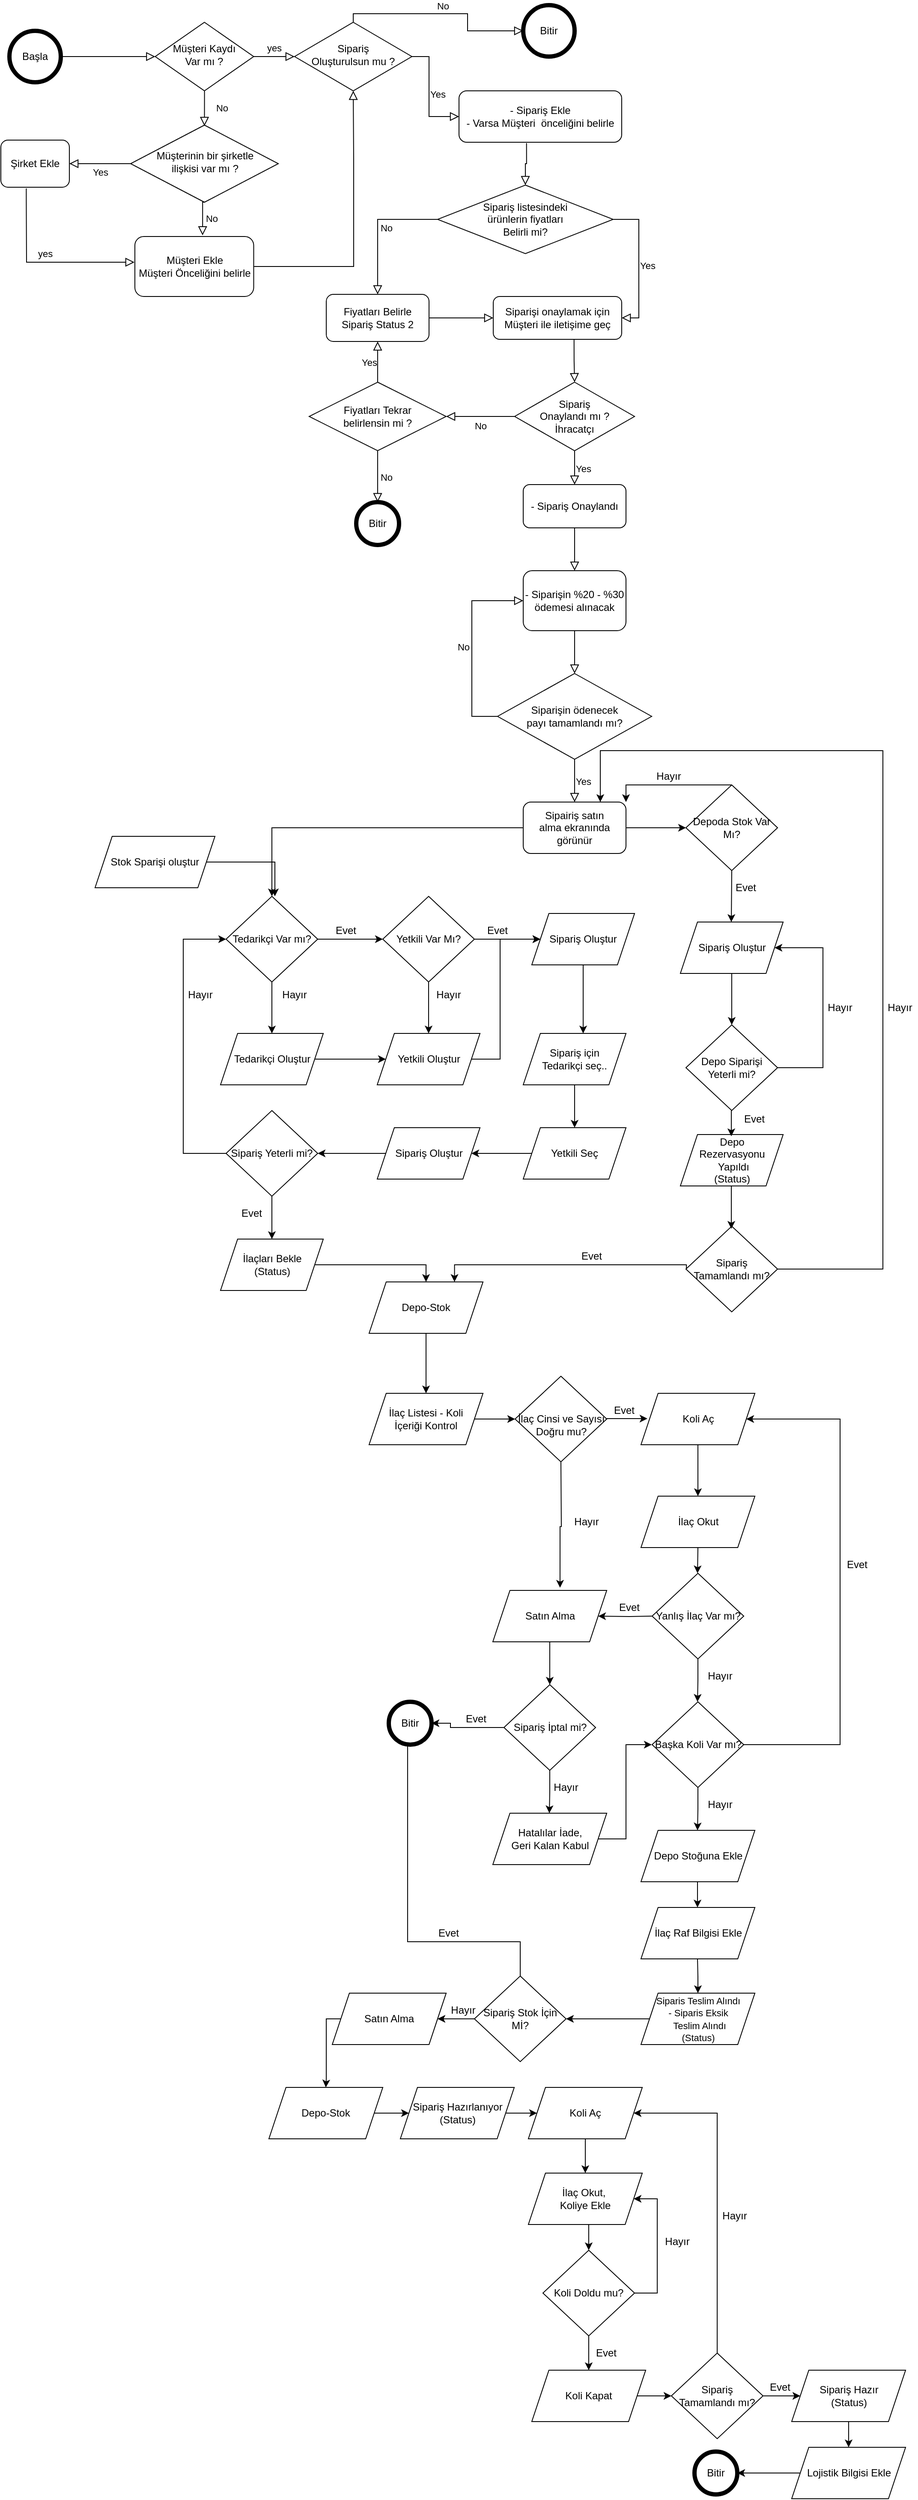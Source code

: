 <mxfile version="13.9.6" type="github">
  <diagram id="9vj1ZgZi7MVBSs4vFIgs" name="Page-1">
    <mxGraphModel dx="1038" dy="580" grid="1" gridSize="10" guides="1" tooltips="1" connect="1" arrows="1" fold="1" page="1" pageScale="1" pageWidth="827" pageHeight="1169" math="0" shadow="0">
      <root>
        <mxCell id="0" />
        <mxCell id="1" parent="0" />
        <mxCell id="fwBL2x70ee9P1iaXBZ7O-1" value="" style="rounded=0;html=1;jettySize=auto;orthogonalLoop=1;fontSize=11;endArrow=block;endFill=0;endSize=8;strokeWidth=1;shadow=0;labelBackgroundColor=none;edgeStyle=orthogonalEdgeStyle;exitX=1;exitY=0.5;exitDx=0;exitDy=0;entryX=0;entryY=0.5;entryDx=0;entryDy=0;" parent="1" source="fwBL2x70ee9P1iaXBZ7O-25" target="fwBL2x70ee9P1iaXBZ7O-6" edge="1">
          <mxGeometry relative="1" as="geometry">
            <mxPoint x="450" y="1220" as="targetPoint" />
            <mxPoint x="450" y="1060" as="sourcePoint" />
          </mxGeometry>
        </mxCell>
        <mxCell id="fwBL2x70ee9P1iaXBZ7O-2" value="yes" style="edgeStyle=orthogonalEdgeStyle;rounded=0;html=1;jettySize=auto;orthogonalLoop=1;fontSize=11;endArrow=block;endFill=0;endSize=8;strokeWidth=1;shadow=0;labelBackgroundColor=none;exitX=1;exitY=0.5;exitDx=0;exitDy=0;entryX=0;entryY=0.5;entryDx=0;entryDy=0;align=center;" parent="1" source="fwBL2x70ee9P1iaXBZ7O-6" target="fwBL2x70ee9P1iaXBZ7O-5" edge="1">
          <mxGeometry y="10" relative="1" as="geometry">
            <mxPoint as="offset" />
            <mxPoint x="710" y="1180" as="sourcePoint" />
            <mxPoint x="760" y="1170" as="targetPoint" />
            <Array as="points">
              <mxPoint x="730" y="1080" />
              <mxPoint x="730" y="1080" />
            </Array>
          </mxGeometry>
        </mxCell>
        <mxCell id="fwBL2x70ee9P1iaXBZ7O-3" value="Müşterinin bir şirketle &lt;br&gt;ilişkisi var mı ?" style="rhombus;whiteSpace=wrap;html=1;shadow=0;fontFamily=Helvetica;fontSize=12;align=center;strokeWidth=1;spacing=6;spacingTop=-4;" parent="1" vertex="1">
          <mxGeometry x="561.5" y="1160" width="172.5" height="90" as="geometry" />
        </mxCell>
        <mxCell id="fwBL2x70ee9P1iaXBZ7O-4" value="Müşteri Ekle&lt;br&gt;Müşteri Önceliğini belirle" style="rounded=1;whiteSpace=wrap;html=1;fontSize=12;glass=0;strokeWidth=1;shadow=0;" parent="1" vertex="1">
          <mxGeometry x="566.5" y="1290" width="138.75" height="70" as="geometry" />
        </mxCell>
        <mxCell id="fwBL2x70ee9P1iaXBZ7O-5" value="Sipariş &lt;br&gt;Oluşturulsun mu ?" style="rhombus;whiteSpace=wrap;html=1;shadow=0;fontFamily=Helvetica;fontSize=12;align=center;strokeWidth=1;spacing=6;spacingTop=-4;" parent="1" vertex="1">
          <mxGeometry x="753" y="1040" width="137" height="80" as="geometry" />
        </mxCell>
        <mxCell id="fwBL2x70ee9P1iaXBZ7O-6" value="Müşteri Kaydı&lt;br&gt; Var mı ?" style="rhombus;whiteSpace=wrap;html=1;shadow=0;fontFamily=Helvetica;fontSize=12;align=center;strokeWidth=1;spacing=6;spacingTop=-4;" parent="1" vertex="1">
          <mxGeometry x="590.25" y="1040" width="115" height="80" as="geometry" />
        </mxCell>
        <mxCell id="fwBL2x70ee9P1iaXBZ7O-7" value="Yes" style="edgeStyle=orthogonalEdgeStyle;rounded=0;html=1;jettySize=auto;orthogonalLoop=1;fontSize=11;endArrow=block;endFill=0;endSize=8;strokeWidth=1;shadow=0;labelBackgroundColor=none;exitX=1;exitY=0.5;exitDx=0;exitDy=0;entryX=0;entryY=0.5;entryDx=0;entryDy=0;" parent="1" source="fwBL2x70ee9P1iaXBZ7O-5" target="fwBL2x70ee9P1iaXBZ7O-8" edge="1">
          <mxGeometry y="10" relative="1" as="geometry">
            <mxPoint y="1" as="offset" />
            <mxPoint x="870" y="1190.5" as="sourcePoint" />
            <mxPoint x="930" y="1090" as="targetPoint" />
            <Array as="points">
              <mxPoint x="910" y="1080" />
              <mxPoint x="910" y="1150" />
            </Array>
          </mxGeometry>
        </mxCell>
        <mxCell id="fwBL2x70ee9P1iaXBZ7O-8" value="- Sipariş Ekle&lt;br&gt;- Varsa Müşteri&amp;nbsp; önceliğini belirle" style="rounded=1;whiteSpace=wrap;html=1;fontSize=12;glass=0;strokeWidth=1;shadow=0;" parent="1" vertex="1">
          <mxGeometry x="945" y="1120" width="190" height="60" as="geometry" />
        </mxCell>
        <mxCell id="fwBL2x70ee9P1iaXBZ7O-9" value="No" style="rounded=0;html=1;jettySize=auto;orthogonalLoop=1;fontSize=11;endArrow=block;endFill=0;endSize=8;strokeWidth=1;shadow=0;labelBackgroundColor=none;edgeStyle=orthogonalEdgeStyle;entryX=0.5;entryY=0;entryDx=0;entryDy=0;" parent="1" source="fwBL2x70ee9P1iaXBZ7O-6" edge="1">
          <mxGeometry y="20" relative="1" as="geometry">
            <mxPoint as="offset" />
            <mxPoint x="648" y="1111" as="sourcePoint" />
            <mxPoint x="647.75" y="1161" as="targetPoint" />
            <Array as="points">
              <mxPoint x="648" y="1130" />
              <mxPoint x="648" y="1130" />
            </Array>
          </mxGeometry>
        </mxCell>
        <mxCell id="fwBL2x70ee9P1iaXBZ7O-10" value="" style="edgeStyle=orthogonalEdgeStyle;rounded=0;html=1;jettySize=auto;orthogonalLoop=1;fontSize=11;endArrow=block;endFill=0;endSize=8;strokeWidth=1;shadow=0;labelBackgroundColor=none;exitX=1;exitY=0.5;exitDx=0;exitDy=0;entryX=0.5;entryY=1;entryDx=0;entryDy=0;" parent="1" source="fwBL2x70ee9P1iaXBZ7O-4" target="fwBL2x70ee9P1iaXBZ7O-5" edge="1">
          <mxGeometry y="10" relative="1" as="geometry">
            <mxPoint as="offset" />
            <mxPoint x="550" y="1420" as="sourcePoint" />
            <mxPoint x="820" y="1190" as="targetPoint" />
            <Array as="points">
              <mxPoint x="822" y="1325" />
              <mxPoint x="822" y="1200" />
            </Array>
          </mxGeometry>
        </mxCell>
        <mxCell id="fwBL2x70ee9P1iaXBZ7O-11" value="Yes" style="edgeStyle=orthogonalEdgeStyle;rounded=0;html=1;jettySize=auto;orthogonalLoop=1;fontSize=11;endArrow=block;endFill=0;endSize=8;strokeWidth=1;shadow=0;labelBackgroundColor=none;exitX=0;exitY=0.5;exitDx=0;exitDy=0;entryX=1;entryY=0.5;entryDx=0;entryDy=0;" parent="1" source="fwBL2x70ee9P1iaXBZ7O-3" target="fwBL2x70ee9P1iaXBZ7O-12" edge="1">
          <mxGeometry y="10" relative="1" as="geometry">
            <mxPoint as="offset" />
            <mxPoint x="710" y="1330" as="sourcePoint" />
            <mxPoint x="490" y="1210" as="targetPoint" />
          </mxGeometry>
        </mxCell>
        <mxCell id="fwBL2x70ee9P1iaXBZ7O-12" value="Şirket Ekle" style="rounded=1;whiteSpace=wrap;html=1;fontSize=12;glass=0;strokeWidth=1;shadow=0;" parent="1" vertex="1">
          <mxGeometry x="410" y="1177.5" width="80" height="55" as="geometry" />
        </mxCell>
        <mxCell id="fwBL2x70ee9P1iaXBZ7O-13" value="No" style="edgeStyle=orthogonalEdgeStyle;rounded=0;html=1;jettySize=auto;orthogonalLoop=1;fontSize=11;endArrow=block;endFill=0;endSize=8;strokeWidth=1;shadow=0;labelBackgroundColor=none;entryX=0.57;entryY=-0.02;entryDx=0;entryDy=0;entryPerimeter=0;" parent="1" target="fwBL2x70ee9P1iaXBZ7O-4" edge="1">
          <mxGeometry y="10" relative="1" as="geometry">
            <mxPoint as="offset" />
            <mxPoint x="647" y="1250" as="sourcePoint" />
            <mxPoint x="647" y="1280" as="targetPoint" />
            <Array as="points" />
          </mxGeometry>
        </mxCell>
        <mxCell id="fwBL2x70ee9P1iaXBZ7O-14" value="&amp;nbsp;yes" style="edgeStyle=orthogonalEdgeStyle;rounded=0;html=1;jettySize=auto;orthogonalLoop=1;fontSize=11;endArrow=block;endFill=0;endSize=8;strokeWidth=1;shadow=0;labelBackgroundColor=none;exitX=0.371;exitY=1.025;exitDx=0;exitDy=0;exitPerimeter=0;" parent="1" source="fwBL2x70ee9P1iaXBZ7O-12" edge="1">
          <mxGeometry y="10" relative="1" as="geometry">
            <mxPoint as="offset" />
            <mxPoint x="440" y="1250" as="sourcePoint" />
            <mxPoint x="566" y="1320" as="targetPoint" />
            <Array as="points">
              <mxPoint x="440" y="1250" />
              <mxPoint x="440" y="1250" />
              <mxPoint x="440" y="1320" />
            </Array>
          </mxGeometry>
        </mxCell>
        <mxCell id="fwBL2x70ee9P1iaXBZ7O-15" value="" style="edgeStyle=orthogonalEdgeStyle;rounded=0;html=1;jettySize=auto;orthogonalLoop=1;fontSize=11;endArrow=block;endFill=0;endSize=8;strokeWidth=1;shadow=0;labelBackgroundColor=none;entryX=0.5;entryY=0;entryDx=0;entryDy=0;exitX=0.415;exitY=1.016;exitDx=0;exitDy=0;exitPerimeter=0;" parent="1" source="fwBL2x70ee9P1iaXBZ7O-8" target="fwBL2x70ee9P1iaXBZ7O-16" edge="1">
          <mxGeometry y="10" relative="1" as="geometry">
            <mxPoint as="offset" />
            <mxPoint x="1140" y="1270" as="sourcePoint" />
            <mxPoint x="830" y="1240" as="targetPoint" />
          </mxGeometry>
        </mxCell>
        <mxCell id="fwBL2x70ee9P1iaXBZ7O-16" value="Sipariş listesindeki &lt;br&gt;ürünlerin fiyatları &lt;br&gt;Belirli mi?" style="rhombus;whiteSpace=wrap;html=1;" parent="1" vertex="1">
          <mxGeometry x="920" y="1230" width="205" height="80" as="geometry" />
        </mxCell>
        <mxCell id="fwBL2x70ee9P1iaXBZ7O-17" value="No" style="edgeStyle=orthogonalEdgeStyle;rounded=0;html=1;jettySize=auto;orthogonalLoop=1;fontSize=11;endArrow=block;endFill=0;endSize=8;strokeWidth=1;shadow=0;labelBackgroundColor=none;exitX=0;exitY=0.5;exitDx=0;exitDy=0;entryX=0.5;entryY=0;entryDx=0;entryDy=0;" parent="1" source="fwBL2x70ee9P1iaXBZ7O-16" target="fwBL2x70ee9P1iaXBZ7O-18" edge="1">
          <mxGeometry y="10" relative="1" as="geometry">
            <mxPoint y="1" as="offset" />
            <mxPoint x="1060" y="1280" as="sourcePoint" />
            <mxPoint x="1315" y="1390" as="targetPoint" />
          </mxGeometry>
        </mxCell>
        <mxCell id="fwBL2x70ee9P1iaXBZ7O-18" value="Fiyatları Belirle&lt;br&gt;Sipariş Status 2" style="rounded=1;whiteSpace=wrap;html=1;fontSize=12;glass=0;strokeWidth=1;shadow=0;" parent="1" vertex="1">
          <mxGeometry x="790" y="1357.5" width="120" height="55" as="geometry" />
        </mxCell>
        <mxCell id="fwBL2x70ee9P1iaXBZ7O-19" value="" style="edgeStyle=orthogonalEdgeStyle;rounded=0;html=1;jettySize=auto;orthogonalLoop=1;fontSize=11;endArrow=block;endFill=0;endSize=8;strokeWidth=1;shadow=0;labelBackgroundColor=none;exitX=1;exitY=0.5;exitDx=0;exitDy=0;entryX=0;entryY=0.5;entryDx=0;entryDy=0;" parent="1" source="fwBL2x70ee9P1iaXBZ7O-18" target="fwBL2x70ee9P1iaXBZ7O-31" edge="1">
          <mxGeometry y="10" relative="1" as="geometry">
            <mxPoint y="1" as="offset" />
            <mxPoint x="1400" y="1390" as="sourcePoint" />
            <mxPoint x="1400" y="1510" as="targetPoint" />
          </mxGeometry>
        </mxCell>
        <mxCell id="fwBL2x70ee9P1iaXBZ7O-20" value="Sipariş &lt;br&gt;Onaylandı mı ?&lt;br&gt;İhracatçı" style="rhombus;whiteSpace=wrap;html=1;" parent="1" vertex="1">
          <mxGeometry x="1010" y="1460" width="140" height="80" as="geometry" />
        </mxCell>
        <mxCell id="fwBL2x70ee9P1iaXBZ7O-21" value="Yes" style="edgeStyle=orthogonalEdgeStyle;rounded=0;html=1;jettySize=auto;orthogonalLoop=1;fontSize=11;endArrow=block;endFill=0;endSize=8;strokeWidth=1;shadow=0;labelBackgroundColor=none;exitX=1;exitY=0.5;exitDx=0;exitDy=0;entryX=1;entryY=0.5;entryDx=0;entryDy=0;align=center;" parent="1" source="fwBL2x70ee9P1iaXBZ7O-16" target="fwBL2x70ee9P1iaXBZ7O-31" edge="1">
          <mxGeometry y="10" relative="1" as="geometry">
            <mxPoint y="1" as="offset" />
            <mxPoint x="1300" y="1410" as="sourcePoint" />
            <mxPoint x="1240" y="1270" as="targetPoint" />
          </mxGeometry>
        </mxCell>
        <mxCell id="fwBL2x70ee9P1iaXBZ7O-22" value="Yes" style="edgeStyle=orthogonalEdgeStyle;rounded=0;html=1;jettySize=auto;orthogonalLoop=1;fontSize=11;endArrow=block;endFill=0;endSize=8;strokeWidth=1;shadow=0;labelBackgroundColor=none;exitX=0.5;exitY=1;exitDx=0;exitDy=0;" parent="1" source="fwBL2x70ee9P1iaXBZ7O-20" target="fwBL2x70ee9P1iaXBZ7O-40" edge="1">
          <mxGeometry y="10" relative="1" as="geometry">
            <mxPoint y="1" as="offset" />
            <mxPoint x="1490" y="1690" as="sourcePoint" />
            <mxPoint x="1090" y="1550" as="targetPoint" />
          </mxGeometry>
        </mxCell>
        <mxCell id="fwBL2x70ee9P1iaXBZ7O-23" value="No" style="edgeStyle=orthogonalEdgeStyle;rounded=0;html=1;jettySize=auto;orthogonalLoop=1;fontSize=11;endArrow=block;endFill=0;endSize=8;strokeWidth=1;shadow=0;labelBackgroundColor=none;exitX=0;exitY=0.5;exitDx=0;exitDy=0;entryX=1;entryY=0.5;entryDx=0;entryDy=0;" parent="1" source="fwBL2x70ee9P1iaXBZ7O-20" target="fwBL2x70ee9P1iaXBZ7O-28" edge="1">
          <mxGeometry y="10" relative="1" as="geometry">
            <mxPoint y="1" as="offset" />
            <mxPoint x="1280" y="1560" as="sourcePoint" />
            <mxPoint x="1210" y="1660" as="targetPoint" />
          </mxGeometry>
        </mxCell>
        <mxCell id="fwBL2x70ee9P1iaXBZ7O-24" value="Yes" style="edgeStyle=orthogonalEdgeStyle;rounded=0;html=1;jettySize=auto;orthogonalLoop=1;fontSize=11;endArrow=block;endFill=0;endSize=8;strokeWidth=1;shadow=0;labelBackgroundColor=none;entryX=0.5;entryY=1;entryDx=0;entryDy=0;exitX=0.5;exitY=0;exitDx=0;exitDy=0;" parent="1" source="fwBL2x70ee9P1iaXBZ7O-28" target="fwBL2x70ee9P1iaXBZ7O-18" edge="1">
          <mxGeometry y="10" relative="1" as="geometry">
            <mxPoint y="1" as="offset" />
            <mxPoint x="1330" y="1460" as="sourcePoint" />
            <mxPoint x="1479.96" y="1418.68" as="targetPoint" />
          </mxGeometry>
        </mxCell>
        <mxCell id="fwBL2x70ee9P1iaXBZ7O-25" value="Başla" style="ellipse;whiteSpace=wrap;html=1;aspect=fixed;strokeWidth=5;" parent="1" vertex="1">
          <mxGeometry x="420" y="1050" width="60" height="60" as="geometry" />
        </mxCell>
        <mxCell id="fwBL2x70ee9P1iaXBZ7O-26" value="Bitir" style="ellipse;whiteSpace=wrap;html=1;aspect=fixed;strokeWidth=5;" parent="1" vertex="1">
          <mxGeometry x="1020" y="1020" width="60" height="60" as="geometry" />
        </mxCell>
        <mxCell id="fwBL2x70ee9P1iaXBZ7O-27" value="No" style="edgeStyle=orthogonalEdgeStyle;rounded=0;html=1;jettySize=auto;orthogonalLoop=1;fontSize=11;endArrow=block;endFill=0;endSize=8;strokeWidth=1;shadow=0;labelBackgroundColor=none;entryX=0;entryY=0.5;entryDx=0;entryDy=0;exitX=0.5;exitY=0;exitDx=0;exitDy=0;" parent="1" source="fwBL2x70ee9P1iaXBZ7O-5" target="fwBL2x70ee9P1iaXBZ7O-26" edge="1">
          <mxGeometry y="10" relative="1" as="geometry">
            <mxPoint y="1" as="offset" />
            <mxPoint x="803" y="1030" as="sourcePoint" />
            <mxPoint x="790" y="1340" as="targetPoint" />
            <Array as="points">
              <mxPoint x="822" y="1030" />
              <mxPoint x="955" y="1030" />
              <mxPoint x="955" y="1050" />
            </Array>
          </mxGeometry>
        </mxCell>
        <mxCell id="fwBL2x70ee9P1iaXBZ7O-28" value="Fiyatları Tekrar &lt;br&gt;belirlensin mi ?" style="rhombus;whiteSpace=wrap;html=1;" parent="1" vertex="1">
          <mxGeometry x="770" y="1460" width="160" height="80" as="geometry" />
        </mxCell>
        <mxCell id="fwBL2x70ee9P1iaXBZ7O-29" value="Bitir" style="ellipse;whiteSpace=wrap;html=1;aspect=fixed;strokeWidth=5;" parent="1" vertex="1">
          <mxGeometry x="825" y="1600" width="50" height="50" as="geometry" />
        </mxCell>
        <mxCell id="fwBL2x70ee9P1iaXBZ7O-30" value="No" style="edgeStyle=orthogonalEdgeStyle;rounded=0;html=1;jettySize=auto;orthogonalLoop=1;fontSize=11;endArrow=block;endFill=0;endSize=8;strokeWidth=1;shadow=0;labelBackgroundColor=none;exitX=0.5;exitY=1;exitDx=0;exitDy=0;" parent="1" source="fwBL2x70ee9P1iaXBZ7O-28" target="fwBL2x70ee9P1iaXBZ7O-29" edge="1">
          <mxGeometry y="10" relative="1" as="geometry">
            <mxPoint y="1" as="offset" />
            <mxPoint x="1210" y="1740" as="sourcePoint" />
            <mxPoint x="1410" y="1870" as="targetPoint" />
            <Array as="points" />
          </mxGeometry>
        </mxCell>
        <mxCell id="fwBL2x70ee9P1iaXBZ7O-31" value="Siparişi onaylamak için Müşteri ile iletişime geç" style="rounded=1;whiteSpace=wrap;html=1;fontSize=12;glass=0;strokeWidth=1;shadow=0;" parent="1" vertex="1">
          <mxGeometry x="985" y="1360" width="150" height="50" as="geometry" />
        </mxCell>
        <mxCell id="fwBL2x70ee9P1iaXBZ7O-32" value="" style="edgeStyle=orthogonalEdgeStyle;rounded=0;html=1;jettySize=auto;orthogonalLoop=1;fontSize=11;endArrow=block;endFill=0;endSize=8;strokeWidth=1;shadow=0;labelBackgroundColor=none;entryX=0.5;entryY=0;entryDx=0;entryDy=0;exitX=0.629;exitY=1.009;exitDx=0;exitDy=0;exitPerimeter=0;" parent="1" source="fwBL2x70ee9P1iaXBZ7O-31" target="fwBL2x70ee9P1iaXBZ7O-20" edge="1">
          <mxGeometry y="10" relative="1" as="geometry">
            <mxPoint y="1" as="offset" />
            <mxPoint x="1280" y="1560" as="sourcePoint" />
            <mxPoint x="1140" y="1560" as="targetPoint" />
          </mxGeometry>
        </mxCell>
        <mxCell id="fwBL2x70ee9P1iaXBZ7O-33" value="- Siparişin %20 - %30 ödemesi alınacak" style="rounded=1;whiteSpace=wrap;html=1;fontSize=12;glass=0;strokeWidth=1;shadow=0;" parent="1" vertex="1">
          <mxGeometry x="1020" y="1680" width="120" height="70" as="geometry" />
        </mxCell>
        <mxCell id="fwBL2x70ee9P1iaXBZ7O-34" value="Siparişin ödenecek &lt;br&gt;payı tamamlandı mı?" style="rhombus;whiteSpace=wrap;html=1;" parent="1" vertex="1">
          <mxGeometry x="990" y="1800" width="180" height="100" as="geometry" />
        </mxCell>
        <mxCell id="fwBL2x70ee9P1iaXBZ7O-35" value="" style="edgeStyle=orthogonalEdgeStyle;rounded=0;html=1;jettySize=auto;orthogonalLoop=1;fontSize=11;endArrow=block;endFill=0;endSize=8;strokeWidth=1;shadow=0;labelBackgroundColor=none;exitX=0.5;exitY=1;exitDx=0;exitDy=0;" parent="1" source="fwBL2x70ee9P1iaXBZ7O-33" target="fwBL2x70ee9P1iaXBZ7O-34" edge="1">
          <mxGeometry y="10" relative="1" as="geometry">
            <mxPoint y="1" as="offset" />
            <mxPoint x="1090" y="1590" as="sourcePoint" />
            <mxPoint x="1090" y="1650" as="targetPoint" />
          </mxGeometry>
        </mxCell>
        <mxCell id="fwBL2x70ee9P1iaXBZ7O-36" value="No" style="edgeStyle=orthogonalEdgeStyle;rounded=0;html=1;jettySize=auto;orthogonalLoop=1;fontSize=11;endArrow=block;endFill=0;endSize=8;strokeWidth=1;shadow=0;labelBackgroundColor=none;exitX=0;exitY=0.5;exitDx=0;exitDy=0;entryX=0;entryY=0.5;entryDx=0;entryDy=0;" parent="1" source="fwBL2x70ee9P1iaXBZ7O-34" target="fwBL2x70ee9P1iaXBZ7O-33" edge="1">
          <mxGeometry y="10" relative="1" as="geometry">
            <mxPoint y="1" as="offset" />
            <mxPoint x="1090" y="1690" as="sourcePoint" />
            <mxPoint x="950" y="1660" as="targetPoint" />
            <Array as="points">
              <mxPoint x="960" y="1850" />
              <mxPoint x="960" y="1715" />
            </Array>
          </mxGeometry>
        </mxCell>
        <mxCell id="fwBL2x70ee9P1iaXBZ7O-37" value="Yes" style="edgeStyle=orthogonalEdgeStyle;rounded=0;html=1;jettySize=auto;orthogonalLoop=1;fontSize=11;endArrow=block;endFill=0;endSize=8;strokeWidth=1;shadow=0;labelBackgroundColor=none;exitX=0.5;exitY=1;exitDx=0;exitDy=0;entryX=0.5;entryY=0;entryDx=0;entryDy=0;" parent="1" source="fwBL2x70ee9P1iaXBZ7O-34" target="fwBL2x70ee9P1iaXBZ7O-39" edge="1">
          <mxGeometry y="10" relative="1" as="geometry">
            <mxPoint y="1" as="offset" />
            <mxPoint x="1020" y="1790" as="sourcePoint" />
            <mxPoint x="1090" y="1890" as="targetPoint" />
          </mxGeometry>
        </mxCell>
        <mxCell id="fwBL2x70ee9P1iaXBZ7O-38" style="edgeStyle=orthogonalEdgeStyle;rounded=0;orthogonalLoop=1;jettySize=auto;html=1;entryX=0.5;entryY=0;entryDx=0;entryDy=0;" parent="1" source="fwBL2x70ee9P1iaXBZ7O-39" target="fwBL2x70ee9P1iaXBZ7O-44" edge="1">
          <mxGeometry relative="1" as="geometry" />
        </mxCell>
        <mxCell id="fwBL2x70ee9P1iaXBZ7O-39" value="Sipairiş satın &lt;br&gt;alma ekranında görünür" style="rounded=1;whiteSpace=wrap;html=1;fontSize=12;glass=0;strokeWidth=1;shadow=0;" parent="1" vertex="1">
          <mxGeometry x="1020" y="1950" width="120" height="60" as="geometry" />
        </mxCell>
        <mxCell id="fwBL2x70ee9P1iaXBZ7O-40" value="- Sipariş Onaylandı" style="rounded=1;whiteSpace=wrap;html=1;fontSize=12;glass=0;strokeWidth=1;shadow=0;" parent="1" vertex="1">
          <mxGeometry x="1020" y="1579.5" width="120" height="50.5" as="geometry" />
        </mxCell>
        <mxCell id="fwBL2x70ee9P1iaXBZ7O-41" value="" style="edgeStyle=orthogonalEdgeStyle;rounded=0;html=1;jettySize=auto;orthogonalLoop=1;fontSize=11;endArrow=block;endFill=0;endSize=8;strokeWidth=1;shadow=0;labelBackgroundColor=none;exitX=0.5;exitY=1;exitDx=0;exitDy=0;entryX=0.5;entryY=0;entryDx=0;entryDy=0;" parent="1" source="fwBL2x70ee9P1iaXBZ7O-40" target="fwBL2x70ee9P1iaXBZ7O-33" edge="1">
          <mxGeometry y="10" relative="1" as="geometry">
            <mxPoint y="1" as="offset" />
            <mxPoint x="1090" y="1480" as="sourcePoint" />
            <mxPoint x="1090" y="1539.5" as="targetPoint" />
          </mxGeometry>
        </mxCell>
        <mxCell id="fwBL2x70ee9P1iaXBZ7O-42" style="edgeStyle=orthogonalEdgeStyle;rounded=0;orthogonalLoop=1;jettySize=auto;html=1;" parent="1" source="fwBL2x70ee9P1iaXBZ7O-44" target="fwBL2x70ee9P1iaXBZ7O-49" edge="1">
          <mxGeometry relative="1" as="geometry" />
        </mxCell>
        <mxCell id="fwBL2x70ee9P1iaXBZ7O-43" style="edgeStyle=orthogonalEdgeStyle;rounded=0;orthogonalLoop=1;jettySize=auto;html=1;entryX=0.5;entryY=0;entryDx=0;entryDy=0;" parent="1" source="fwBL2x70ee9P1iaXBZ7O-44" target="fwBL2x70ee9P1iaXBZ7O-46" edge="1">
          <mxGeometry relative="1" as="geometry" />
        </mxCell>
        <mxCell id="fwBL2x70ee9P1iaXBZ7O-44" value="Tedarikçi Var mı?" style="rhombus;whiteSpace=wrap;html=1;" parent="1" vertex="1">
          <mxGeometry x="673" y="2060" width="107" height="100" as="geometry" />
        </mxCell>
        <mxCell id="fwBL2x70ee9P1iaXBZ7O-45" style="edgeStyle=orthogonalEdgeStyle;rounded=0;orthogonalLoop=1;jettySize=auto;html=1;entryX=0;entryY=0.5;entryDx=0;entryDy=0;" parent="1" source="fwBL2x70ee9P1iaXBZ7O-46" target="fwBL2x70ee9P1iaXBZ7O-51" edge="1">
          <mxGeometry relative="1" as="geometry">
            <mxPoint x="823" y="2250" as="targetPoint" />
          </mxGeometry>
        </mxCell>
        <mxCell id="fwBL2x70ee9P1iaXBZ7O-46" value="Tedarikçi Oluştur" style="shape=parallelogram;perimeter=parallelogramPerimeter;whiteSpace=wrap;html=1;fixedSize=1;" parent="1" vertex="1">
          <mxGeometry x="666.5" y="2220" width="120" height="60" as="geometry" />
        </mxCell>
        <mxCell id="fwBL2x70ee9P1iaXBZ7O-47" style="edgeStyle=orthogonalEdgeStyle;rounded=0;orthogonalLoop=1;jettySize=auto;html=1;entryX=0.5;entryY=0;entryDx=0;entryDy=0;" parent="1" source="fwBL2x70ee9P1iaXBZ7O-49" target="fwBL2x70ee9P1iaXBZ7O-51" edge="1">
          <mxGeometry relative="1" as="geometry" />
        </mxCell>
        <mxCell id="fwBL2x70ee9P1iaXBZ7O-48" style="edgeStyle=orthogonalEdgeStyle;rounded=0;orthogonalLoop=1;jettySize=auto;html=1;entryX=0;entryY=0.5;entryDx=0;entryDy=0;" parent="1" source="fwBL2x70ee9P1iaXBZ7O-49" target="fwBL2x70ee9P1iaXBZ7O-74" edge="1">
          <mxGeometry relative="1" as="geometry" />
        </mxCell>
        <mxCell id="fwBL2x70ee9P1iaXBZ7O-49" value="Yetkili Var Mı?" style="rhombus;whiteSpace=wrap;html=1;" parent="1" vertex="1">
          <mxGeometry x="856" y="2060" width="107" height="100" as="geometry" />
        </mxCell>
        <mxCell id="fwBL2x70ee9P1iaXBZ7O-50" style="edgeStyle=orthogonalEdgeStyle;rounded=0;orthogonalLoop=1;jettySize=auto;html=1;entryX=0;entryY=0.5;entryDx=0;entryDy=0;" parent="1" source="fwBL2x70ee9P1iaXBZ7O-51" target="fwBL2x70ee9P1iaXBZ7O-74" edge="1">
          <mxGeometry relative="1" as="geometry">
            <Array as="points">
              <mxPoint x="993" y="2250" />
              <mxPoint x="993" y="2110" />
            </Array>
            <mxPoint x="1026.5" y="2110" as="targetPoint" />
          </mxGeometry>
        </mxCell>
        <mxCell id="fwBL2x70ee9P1iaXBZ7O-51" value="Yetkili Oluştur" style="shape=parallelogram;perimeter=parallelogramPerimeter;whiteSpace=wrap;html=1;fixedSize=1;" parent="1" vertex="1">
          <mxGeometry x="849.5" y="2220" width="120" height="60" as="geometry" />
        </mxCell>
        <mxCell id="fwBL2x70ee9P1iaXBZ7O-52" style="edgeStyle=orthogonalEdgeStyle;rounded=0;orthogonalLoop=1;jettySize=auto;html=1;" parent="1" source="fwBL2x70ee9P1iaXBZ7O-53" target="fwBL2x70ee9P1iaXBZ7O-60" edge="1">
          <mxGeometry relative="1" as="geometry" />
        </mxCell>
        <mxCell id="fwBL2x70ee9P1iaXBZ7O-53" value="Sipariş için&lt;br&gt;Tedarikçi seç.." style="shape=parallelogram;perimeter=parallelogramPerimeter;whiteSpace=wrap;html=1;fixedSize=1;" parent="1" vertex="1">
          <mxGeometry x="1020" y="2220" width="120" height="60" as="geometry" />
        </mxCell>
        <mxCell id="fwBL2x70ee9P1iaXBZ7O-54" style="edgeStyle=orthogonalEdgeStyle;rounded=0;orthogonalLoop=1;jettySize=auto;html=1;" parent="1" source="fwBL2x70ee9P1iaXBZ7O-55" target="fwBL2x70ee9P1iaXBZ7O-58" edge="1">
          <mxGeometry relative="1" as="geometry" />
        </mxCell>
        <mxCell id="fwBL2x70ee9P1iaXBZ7O-55" value="Sipariş Oluştur" style="shape=parallelogram;perimeter=parallelogramPerimeter;whiteSpace=wrap;html=1;fixedSize=1;" parent="1" vertex="1">
          <mxGeometry x="849.5" y="2330" width="120" height="60" as="geometry" />
        </mxCell>
        <mxCell id="fwBL2x70ee9P1iaXBZ7O-56" style="edgeStyle=orthogonalEdgeStyle;rounded=0;orthogonalLoop=1;jettySize=auto;html=1;entryX=0;entryY=0.5;entryDx=0;entryDy=0;" parent="1" source="fwBL2x70ee9P1iaXBZ7O-58" target="fwBL2x70ee9P1iaXBZ7O-44" edge="1">
          <mxGeometry relative="1" as="geometry">
            <Array as="points">
              <mxPoint x="623" y="2360" />
              <mxPoint x="623" y="2110" />
            </Array>
          </mxGeometry>
        </mxCell>
        <mxCell id="fwBL2x70ee9P1iaXBZ7O-57" style="edgeStyle=orthogonalEdgeStyle;rounded=0;orthogonalLoop=1;jettySize=auto;html=1;entryX=0.5;entryY=0;entryDx=0;entryDy=0;" parent="1" source="fwBL2x70ee9P1iaXBZ7O-58" target="fwBL2x70ee9P1iaXBZ7O-69" edge="1">
          <mxGeometry relative="1" as="geometry" />
        </mxCell>
        <mxCell id="fwBL2x70ee9P1iaXBZ7O-58" value="Sipariş Yeterli mi?" style="rhombus;whiteSpace=wrap;html=1;" parent="1" vertex="1">
          <mxGeometry x="673" y="2310" width="107" height="100" as="geometry" />
        </mxCell>
        <mxCell id="fwBL2x70ee9P1iaXBZ7O-59" style="edgeStyle=orthogonalEdgeStyle;rounded=0;orthogonalLoop=1;jettySize=auto;html=1;entryX=1;entryY=0.5;entryDx=0;entryDy=0;" parent="1" source="fwBL2x70ee9P1iaXBZ7O-60" target="fwBL2x70ee9P1iaXBZ7O-55" edge="1">
          <mxGeometry relative="1" as="geometry" />
        </mxCell>
        <mxCell id="fwBL2x70ee9P1iaXBZ7O-60" value="Yetkili Seç" style="shape=parallelogram;perimeter=parallelogramPerimeter;whiteSpace=wrap;html=1;fixedSize=1;" parent="1" vertex="1">
          <mxGeometry x="1020" y="2330" width="120" height="60" as="geometry" />
        </mxCell>
        <mxCell id="fwBL2x70ee9P1iaXBZ7O-61" value="Evet" style="text;html=1;strokeColor=none;fillColor=none;align=center;verticalAlign=middle;whiteSpace=wrap;rounded=0;" parent="1" vertex="1">
          <mxGeometry x="683" y="2420" width="40" height="20" as="geometry" />
        </mxCell>
        <mxCell id="fwBL2x70ee9P1iaXBZ7O-62" value="Hayır" style="text;html=1;strokeColor=none;fillColor=none;align=center;verticalAlign=middle;whiteSpace=wrap;rounded=0;" parent="1" vertex="1">
          <mxGeometry x="913" y="2165" width="40" height="20" as="geometry" />
        </mxCell>
        <mxCell id="fwBL2x70ee9P1iaXBZ7O-63" value="Hayır" style="text;html=1;strokeColor=none;fillColor=none;align=center;verticalAlign=middle;whiteSpace=wrap;rounded=0;" parent="1" vertex="1">
          <mxGeometry x="733" y="2165" width="40" height="20" as="geometry" />
        </mxCell>
        <mxCell id="fwBL2x70ee9P1iaXBZ7O-64" value="Evet" style="text;html=1;strokeColor=none;fillColor=none;align=center;verticalAlign=middle;whiteSpace=wrap;rounded=0;" parent="1" vertex="1">
          <mxGeometry x="970" y="2090" width="40" height="20" as="geometry" />
        </mxCell>
        <mxCell id="fwBL2x70ee9P1iaXBZ7O-65" value="Evet" style="text;html=1;strokeColor=none;fillColor=none;align=center;verticalAlign=middle;whiteSpace=wrap;rounded=0;" parent="1" vertex="1">
          <mxGeometry x="793" y="2090" width="40" height="20" as="geometry" />
        </mxCell>
        <mxCell id="fwBL2x70ee9P1iaXBZ7O-68" style="edgeStyle=orthogonalEdgeStyle;rounded=0;orthogonalLoop=1;jettySize=auto;html=1;entryX=0.5;entryY=0;entryDx=0;entryDy=0;" parent="1" source="fwBL2x70ee9P1iaXBZ7O-69" target="fwBL2x70ee9P1iaXBZ7O-280" edge="1">
          <mxGeometry relative="1" as="geometry">
            <mxPoint x="863" y="2490" as="targetPoint" />
          </mxGeometry>
        </mxCell>
        <mxCell id="fwBL2x70ee9P1iaXBZ7O-69" value="İlaçları Bekle&lt;br&gt;(Status)" style="shape=parallelogram;perimeter=parallelogramPerimeter;whiteSpace=wrap;html=1;fixedSize=1;" parent="1" vertex="1">
          <mxGeometry x="666.5" y="2460" width="120" height="60" as="geometry" />
        </mxCell>
        <mxCell id="fwBL2x70ee9P1iaXBZ7O-72" value="Hayır" style="text;html=1;strokeColor=none;fillColor=none;align=center;verticalAlign=middle;whiteSpace=wrap;rounded=0;" parent="1" vertex="1">
          <mxGeometry x="623" y="2165" width="40" height="20" as="geometry" />
        </mxCell>
        <mxCell id="fwBL2x70ee9P1iaXBZ7O-73" style="edgeStyle=orthogonalEdgeStyle;rounded=0;orthogonalLoop=1;jettySize=auto;html=1;" parent="1" source="fwBL2x70ee9P1iaXBZ7O-74" edge="1">
          <mxGeometry relative="1" as="geometry">
            <mxPoint x="1090" y="2220" as="targetPoint" />
          </mxGeometry>
        </mxCell>
        <mxCell id="fwBL2x70ee9P1iaXBZ7O-74" value="Sipariş Oluştur" style="shape=parallelogram;perimeter=parallelogramPerimeter;whiteSpace=wrap;html=1;fixedSize=1;" parent="1" vertex="1">
          <mxGeometry x="1030" y="2080" width="120" height="60" as="geometry" />
        </mxCell>
        <mxCell id="fwBL2x70ee9P1iaXBZ7O-75" style="edgeStyle=orthogonalEdgeStyle;rounded=0;orthogonalLoop=1;jettySize=auto;html=1;" parent="1" edge="1">
          <mxGeometry relative="1" as="geometry">
            <mxPoint x="730" y="2060" as="targetPoint" />
            <mxPoint x="650" y="2020" as="sourcePoint" />
            <Array as="points">
              <mxPoint x="730" y="2020" />
            </Array>
          </mxGeometry>
        </mxCell>
        <mxCell id="fwBL2x70ee9P1iaXBZ7O-76" value="&lt;span&gt;Stok Sparişi oluştur&lt;/span&gt;" style="shape=parallelogram;perimeter=parallelogramPerimeter;whiteSpace=wrap;html=1;fixedSize=1;gradientColor=#ffffff;" parent="1" vertex="1">
          <mxGeometry x="520" y="1990" width="140" height="60" as="geometry" />
        </mxCell>
        <mxCell id="fwBL2x70ee9P1iaXBZ7O-77" style="edgeStyle=orthogonalEdgeStyle;rounded=0;orthogonalLoop=1;jettySize=auto;html=1;exitX=1;exitY=0.5;exitDx=0;exitDy=0;entryX=0;entryY=0.5;entryDx=0;entryDy=0;" parent="1" source="fwBL2x70ee9P1iaXBZ7O-39" target="fwBL2x70ee9P1iaXBZ7O-78" edge="1">
          <mxGeometry relative="1" as="geometry">
            <mxPoint x="1150" y="1979.5" as="sourcePoint" />
            <mxPoint x="1200" y="1980" as="targetPoint" />
          </mxGeometry>
        </mxCell>
        <mxCell id="fwBL2x70ee9P1iaXBZ7O-78" value="Depoda Stok Var Mı?" style="rhombus;whiteSpace=wrap;html=1;" parent="1" vertex="1">
          <mxGeometry x="1210" y="1930" width="107" height="100" as="geometry" />
        </mxCell>
        <mxCell id="fwBL2x70ee9P1iaXBZ7O-79" style="edgeStyle=orthogonalEdgeStyle;rounded=0;orthogonalLoop=1;jettySize=auto;html=1;exitX=0.5;exitY=0;exitDx=0;exitDy=0;entryX=1;entryY=0;entryDx=0;entryDy=0;" parent="1" source="fwBL2x70ee9P1iaXBZ7O-78" target="fwBL2x70ee9P1iaXBZ7O-39" edge="1">
          <mxGeometry relative="1" as="geometry">
            <mxPoint x="1317" y="1900" as="sourcePoint" />
            <mxPoint x="1150" y="1930" as="targetPoint" />
            <Array as="points">
              <mxPoint x="1140" y="1930" />
            </Array>
          </mxGeometry>
        </mxCell>
        <mxCell id="fwBL2x70ee9P1iaXBZ7O-80" value="Hayır" style="text;html=1;strokeColor=none;fillColor=none;align=center;verticalAlign=middle;whiteSpace=wrap;rounded=0;" parent="1" vertex="1">
          <mxGeometry x="1170" y="1910" width="40" height="20" as="geometry" />
        </mxCell>
        <mxCell id="fwBL2x70ee9P1iaXBZ7O-81" style="edgeStyle=orthogonalEdgeStyle;rounded=0;orthogonalLoop=1;jettySize=auto;html=1;exitX=0.5;exitY=1;exitDx=0;exitDy=0;" parent="1" source="fwBL2x70ee9P1iaXBZ7O-78" edge="1">
          <mxGeometry relative="1" as="geometry">
            <mxPoint x="1263" y="2060" as="sourcePoint" />
            <mxPoint x="1263" y="2090" as="targetPoint" />
          </mxGeometry>
        </mxCell>
        <mxCell id="fwBL2x70ee9P1iaXBZ7O-82" value="Evet" style="text;html=1;strokeColor=none;fillColor=none;align=center;verticalAlign=middle;whiteSpace=wrap;rounded=0;" parent="1" vertex="1">
          <mxGeometry x="1260" y="2040" width="40" height="20" as="geometry" />
        </mxCell>
        <mxCell id="fwBL2x70ee9P1iaXBZ7O-83" value="Sipariş Oluştur" style="shape=parallelogram;perimeter=parallelogramPerimeter;whiteSpace=wrap;html=1;fixedSize=1;" parent="1" vertex="1">
          <mxGeometry x="1203.5" y="2090" width="120" height="60" as="geometry" />
        </mxCell>
        <mxCell id="fwBL2x70ee9P1iaXBZ7O-85" value="Depo Siparişi Yeterli mi?" style="rhombus;whiteSpace=wrap;html=1;" parent="1" vertex="1">
          <mxGeometry x="1210" y="2210" width="107" height="100" as="geometry" />
        </mxCell>
        <mxCell id="fwBL2x70ee9P1iaXBZ7O-86" style="edgeStyle=orthogonalEdgeStyle;rounded=0;orthogonalLoop=1;jettySize=auto;html=1;exitX=0.5;exitY=1;exitDx=0;exitDy=0;entryX=0.5;entryY=0;entryDx=0;entryDy=0;" parent="1" source="fwBL2x70ee9P1iaXBZ7O-83" target="fwBL2x70ee9P1iaXBZ7O-85" edge="1">
          <mxGeometry relative="1" as="geometry">
            <mxPoint x="1343" y="2165" as="sourcePoint" />
            <mxPoint x="1342.5" y="2225" as="targetPoint" />
            <Array as="points">
              <mxPoint x="1264" y="2210" />
            </Array>
          </mxGeometry>
        </mxCell>
        <mxCell id="fwBL2x70ee9P1iaXBZ7O-87" style="edgeStyle=orthogonalEdgeStyle;rounded=0;orthogonalLoop=1;jettySize=auto;html=1;exitX=1;exitY=0.5;exitDx=0;exitDy=0;entryX=1;entryY=0.5;entryDx=0;entryDy=0;" parent="1" source="fwBL2x70ee9P1iaXBZ7O-85" target="fwBL2x70ee9P1iaXBZ7O-83" edge="1">
          <mxGeometry relative="1" as="geometry">
            <mxPoint x="1350" y="2120" as="targetPoint" />
            <mxPoint x="1350" y="2249.5" as="sourcePoint" />
            <Array as="points">
              <mxPoint x="1370" y="2260" />
              <mxPoint x="1370" y="2120" />
            </Array>
          </mxGeometry>
        </mxCell>
        <mxCell id="fwBL2x70ee9P1iaXBZ7O-88" value="Hayır" style="text;html=1;strokeColor=none;fillColor=none;align=center;verticalAlign=middle;whiteSpace=wrap;rounded=0;" parent="1" vertex="1">
          <mxGeometry x="1370" y="2180" width="40" height="20" as="geometry" />
        </mxCell>
        <mxCell id="fwBL2x70ee9P1iaXBZ7O-89" style="edgeStyle=orthogonalEdgeStyle;rounded=0;orthogonalLoop=1;jettySize=auto;html=1;entryX=0.75;entryY=0;entryDx=0;entryDy=0;exitX=1;exitY=0.5;exitDx=0;exitDy=0;" parent="1" source="fwBL2x70ee9P1iaXBZ7O-92" target="fwBL2x70ee9P1iaXBZ7O-39" edge="1">
          <mxGeometry relative="1" as="geometry">
            <mxPoint x="1470" y="2040" as="targetPoint" />
            <mxPoint x="1440" y="2490" as="sourcePoint" />
            <Array as="points">
              <mxPoint x="1440" y="2495" />
              <mxPoint x="1440" y="1890" />
              <mxPoint x="1110" y="1890" />
            </Array>
          </mxGeometry>
        </mxCell>
        <mxCell id="fwBL2x70ee9P1iaXBZ7O-90" value="Evet" style="text;html=1;strokeColor=none;fillColor=none;align=center;verticalAlign=middle;whiteSpace=wrap;rounded=0;" parent="1" vertex="1">
          <mxGeometry x="1270" y="2310" width="40" height="20" as="geometry" />
        </mxCell>
        <mxCell id="fwBL2x70ee9P1iaXBZ7O-92" value="Sipariş Tamamlandı mı?" style="rhombus;whiteSpace=wrap;html=1;" parent="1" vertex="1">
          <mxGeometry x="1210" y="2445" width="107" height="100" as="geometry" />
        </mxCell>
        <mxCell id="fwBL2x70ee9P1iaXBZ7O-94" value="Depo &lt;br&gt;Rezervasyonu&lt;br&gt;&amp;nbsp;Yapıldı&lt;br&gt;(Status)" style="shape=parallelogram;perimeter=parallelogramPerimeter;whiteSpace=wrap;html=1;fixedSize=1;" parent="1" vertex="1">
          <mxGeometry x="1203.5" y="2338" width="120" height="60" as="geometry" />
        </mxCell>
        <mxCell id="fwBL2x70ee9P1iaXBZ7O-95" style="edgeStyle=orthogonalEdgeStyle;rounded=0;orthogonalLoop=1;jettySize=auto;html=1;" parent="1" edge="1">
          <mxGeometry relative="1" as="geometry">
            <mxPoint x="1263" y="2310" as="sourcePoint" />
            <mxPoint x="1263" y="2340" as="targetPoint" />
          </mxGeometry>
        </mxCell>
        <mxCell id="fwBL2x70ee9P1iaXBZ7O-96" style="edgeStyle=orthogonalEdgeStyle;rounded=0;orthogonalLoop=1;jettySize=auto;html=1;" parent="1" edge="1">
          <mxGeometry relative="1" as="geometry">
            <mxPoint x="1263" y="2398" as="sourcePoint" />
            <mxPoint x="1263" y="2448" as="targetPoint" />
          </mxGeometry>
        </mxCell>
        <mxCell id="fwBL2x70ee9P1iaXBZ7O-97" style="edgeStyle=orthogonalEdgeStyle;rounded=0;orthogonalLoop=1;jettySize=auto;html=1;entryX=0.75;entryY=0;entryDx=0;entryDy=0;" parent="1" target="fwBL2x70ee9P1iaXBZ7O-280" edge="1">
          <mxGeometry relative="1" as="geometry">
            <mxPoint x="1210.5" y="2494.5" as="sourcePoint" />
            <mxPoint x="1140" y="2494.5" as="targetPoint" />
            <Array as="points">
              <mxPoint x="1211" y="2490" />
              <mxPoint x="940" y="2490" />
            </Array>
          </mxGeometry>
        </mxCell>
        <mxCell id="fwBL2x70ee9P1iaXBZ7O-98" value="Evet" style="text;html=1;strokeColor=none;fillColor=none;align=center;verticalAlign=middle;whiteSpace=wrap;rounded=0;" parent="1" vertex="1">
          <mxGeometry x="1080" y="2470" width="40" height="20" as="geometry" />
        </mxCell>
        <mxCell id="fwBL2x70ee9P1iaXBZ7O-99" value="Hayır" style="text;html=1;strokeColor=none;fillColor=none;align=center;verticalAlign=middle;whiteSpace=wrap;rounded=0;" parent="1" vertex="1">
          <mxGeometry x="1440" y="2180" width="40" height="20" as="geometry" />
        </mxCell>
        <mxCell id="fwBL2x70ee9P1iaXBZ7O-100" value="Depo-Stok" style="shape=parallelogram;perimeter=parallelogramPerimeter;whiteSpace=wrap;html=1;fixedSize=1;" parent="1" vertex="1">
          <mxGeometry x="723" y="3450" width="133" height="60" as="geometry" />
        </mxCell>
        <mxCell id="fwBL2x70ee9P1iaXBZ7O-101" style="edgeStyle=orthogonalEdgeStyle;rounded=0;orthogonalLoop=1;jettySize=auto;html=1;exitX=1;exitY=0.5;exitDx=0;exitDy=0;entryX=0;entryY=0.5;entryDx=0;entryDy=0;" parent="1" source="fwBL2x70ee9P1iaXBZ7O-100" target="fwBL2x70ee9P1iaXBZ7O-102" edge="1">
          <mxGeometry relative="1" as="geometry">
            <mxPoint x="1239" y="3340" as="sourcePoint" />
            <mxPoint x="1151" y="3350" as="targetPoint" />
          </mxGeometry>
        </mxCell>
        <mxCell id="fwBL2x70ee9P1iaXBZ7O-102" value="Sipariş Hazırlanıyor&lt;br&gt;(Status)" style="shape=parallelogram;perimeter=parallelogramPerimeter;whiteSpace=wrap;html=1;fixedSize=1;" parent="1" vertex="1">
          <mxGeometry x="876.5" y="3450" width="133" height="60" as="geometry" />
        </mxCell>
        <mxCell id="fwBL2x70ee9P1iaXBZ7O-103" style="edgeStyle=orthogonalEdgeStyle;rounded=0;orthogonalLoop=1;jettySize=auto;html=1;entryX=0;entryY=0.5;entryDx=0;entryDy=0;exitX=1;exitY=0.5;exitDx=0;exitDy=0;" parent="1" source="fwBL2x70ee9P1iaXBZ7O-102" target="fwBL2x70ee9P1iaXBZ7O-104" edge="1">
          <mxGeometry relative="1" as="geometry">
            <mxPoint x="1289" y="3470" as="sourcePoint" />
            <mxPoint x="1152.5" y="3530" as="targetPoint" />
            <Array as="points" />
          </mxGeometry>
        </mxCell>
        <mxCell id="fwBL2x70ee9P1iaXBZ7O-104" value="Koli Aç" style="shape=parallelogram;perimeter=parallelogramPerimeter;whiteSpace=wrap;html=1;fixedSize=1;" parent="1" vertex="1">
          <mxGeometry x="1026" y="3450" width="133" height="60" as="geometry" />
        </mxCell>
        <mxCell id="fwBL2x70ee9P1iaXBZ7O-105" value="İlaç Okut,&amp;nbsp;&lt;br&gt;Koliye Ekle" style="shape=parallelogram;perimeter=parallelogramPerimeter;whiteSpace=wrap;html=1;fixedSize=1;" parent="1" vertex="1">
          <mxGeometry x="1026" y="3550" width="133" height="60" as="geometry" />
        </mxCell>
        <mxCell id="fwBL2x70ee9P1iaXBZ7O-106" value="Koli Doldu mu?" style="rhombus;whiteSpace=wrap;html=1;" parent="1" vertex="1">
          <mxGeometry x="1043" y="3640" width="107" height="100" as="geometry" />
        </mxCell>
        <mxCell id="fwBL2x70ee9P1iaXBZ7O-107" style="edgeStyle=orthogonalEdgeStyle;rounded=0;orthogonalLoop=1;jettySize=auto;html=1;exitX=0.5;exitY=1;exitDx=0;exitDy=0;" parent="1" source="fwBL2x70ee9P1iaXBZ7O-104" edge="1">
          <mxGeometry relative="1" as="geometry">
            <mxPoint x="1092.5" y="3520" as="sourcePoint" />
            <mxPoint x="1092.5" y="3550" as="targetPoint" />
            <Array as="points" />
          </mxGeometry>
        </mxCell>
        <mxCell id="fwBL2x70ee9P1iaXBZ7O-108" style="edgeStyle=orthogonalEdgeStyle;rounded=0;orthogonalLoop=1;jettySize=auto;html=1;exitX=0.5;exitY=1;exitDx=0;exitDy=0;entryX=0.5;entryY=0;entryDx=0;entryDy=0;" parent="1" source="fwBL2x70ee9P1iaXBZ7O-105" target="fwBL2x70ee9P1iaXBZ7O-106" edge="1">
          <mxGeometry relative="1" as="geometry">
            <mxPoint x="1152" y="3770" as="sourcePoint" />
            <mxPoint x="1096.5" y="3670" as="targetPoint" />
            <Array as="points">
              <mxPoint x="1096.5" y="3610" />
              <mxPoint x="1096.5" y="3640" />
            </Array>
          </mxGeometry>
        </mxCell>
        <mxCell id="fwBL2x70ee9P1iaXBZ7O-109" value="Hayır" style="text;html=1;strokeColor=none;fillColor=none;align=center;verticalAlign=middle;whiteSpace=wrap;rounded=0;" parent="1" vertex="1">
          <mxGeometry x="1180" y="3620" width="40" height="20" as="geometry" />
        </mxCell>
        <mxCell id="fwBL2x70ee9P1iaXBZ7O-110" style="edgeStyle=orthogonalEdgeStyle;rounded=0;orthogonalLoop=1;jettySize=auto;html=1;exitX=1;exitY=0.5;exitDx=0;exitDy=0;entryX=1;entryY=0.5;entryDx=0;entryDy=0;" parent="1" source="fwBL2x70ee9P1iaXBZ7O-106" target="fwBL2x70ee9P1iaXBZ7O-105" edge="1">
          <mxGeometry relative="1" as="geometry">
            <mxPoint x="1209" y="3850" as="sourcePoint" />
            <mxPoint x="1226.5" y="3720" as="targetPoint" />
            <Array as="points">
              <mxPoint x="1176.5" y="3690" />
              <mxPoint x="1176.5" y="3580" />
            </Array>
          </mxGeometry>
        </mxCell>
        <mxCell id="fwBL2x70ee9P1iaXBZ7O-111" style="edgeStyle=orthogonalEdgeStyle;rounded=0;orthogonalLoop=1;jettySize=auto;html=1;exitX=0.5;exitY=1;exitDx=0;exitDy=0;entryX=0.5;entryY=0;entryDx=0;entryDy=0;" parent="1" source="fwBL2x70ee9P1iaXBZ7O-106" target="fwBL2x70ee9P1iaXBZ7O-113" edge="1">
          <mxGeometry relative="1" as="geometry">
            <mxPoint x="1152" y="3900" as="sourcePoint" />
            <mxPoint x="1096.5" y="3800" as="targetPoint" />
            <Array as="points" />
          </mxGeometry>
        </mxCell>
        <mxCell id="fwBL2x70ee9P1iaXBZ7O-112" value="Evet" style="text;html=1;strokeColor=none;fillColor=none;align=center;verticalAlign=middle;whiteSpace=wrap;rounded=0;" parent="1" vertex="1">
          <mxGeometry x="1096.5" y="3750" width="40" height="20" as="geometry" />
        </mxCell>
        <mxCell id="fwBL2x70ee9P1iaXBZ7O-113" value="Koli Kapat" style="shape=parallelogram;perimeter=parallelogramPerimeter;whiteSpace=wrap;html=1;fixedSize=1;" parent="1" vertex="1">
          <mxGeometry x="1030" y="3780" width="133" height="60" as="geometry" />
        </mxCell>
        <mxCell id="fwBL2x70ee9P1iaXBZ7O-114" value="Sipariş Tamamlandı mı?" style="rhombus;whiteSpace=wrap;html=1;" parent="1" vertex="1">
          <mxGeometry x="1193" y="3760" width="107" height="100" as="geometry" />
        </mxCell>
        <mxCell id="fwBL2x70ee9P1iaXBZ7O-116" value="Hayır" style="text;html=1;strokeColor=none;fillColor=none;align=center;verticalAlign=middle;whiteSpace=wrap;rounded=0;" parent="1" vertex="1">
          <mxGeometry x="1246.5" y="3590" width="40" height="20" as="geometry" />
        </mxCell>
        <mxCell id="fwBL2x70ee9P1iaXBZ7O-117" style="edgeStyle=orthogonalEdgeStyle;rounded=0;orthogonalLoop=1;jettySize=auto;html=1;entryX=1;entryY=0.5;entryDx=0;entryDy=0;exitX=0.5;exitY=0;exitDx=0;exitDy=0;" parent="1" source="fwBL2x70ee9P1iaXBZ7O-114" target="fwBL2x70ee9P1iaXBZ7O-104" edge="1">
          <mxGeometry relative="1" as="geometry">
            <mxPoint x="1339" y="4060" as="sourcePoint" />
            <mxPoint x="1339" y="3950" as="targetPoint" />
            <Array as="points">
              <mxPoint x="1246.5" y="3480" />
            </Array>
          </mxGeometry>
        </mxCell>
        <mxCell id="fwBL2x70ee9P1iaXBZ7O-118" value="Evet" style="text;html=1;strokeColor=none;fillColor=none;align=center;verticalAlign=middle;whiteSpace=wrap;rounded=0;" parent="1" vertex="1">
          <mxGeometry x="1300" y="3790" width="40" height="20" as="geometry" />
        </mxCell>
        <mxCell id="fwBL2x70ee9P1iaXBZ7O-129" style="edgeStyle=orthogonalEdgeStyle;rounded=0;orthogonalLoop=1;jettySize=auto;html=1;exitX=0;exitY=0.5;exitDx=0;exitDy=0;entryX=1;entryY=0.5;entryDx=0;entryDy=0;" parent="1" source="fwBL2x70ee9P1iaXBZ7O-120" edge="1" target="9GNvUyGWZQtO7Sywx55W-7">
          <mxGeometry relative="1" as="geometry">
            <mxPoint x="1306.5" y="3900" as="targetPoint" />
          </mxGeometry>
        </mxCell>
        <mxCell id="fwBL2x70ee9P1iaXBZ7O-120" value="Lojistik Bilgisi Ekle" style="shape=parallelogram;perimeter=parallelogramPerimeter;whiteSpace=wrap;html=1;fixedSize=1;" parent="1" vertex="1">
          <mxGeometry x="1333.5" y="3870" width="133" height="60" as="geometry" />
        </mxCell>
        <mxCell id="fwBL2x70ee9P1iaXBZ7O-121" value="Sipariş Hazır&lt;br&gt;(Status)" style="shape=parallelogram;perimeter=parallelogramPerimeter;whiteSpace=wrap;html=1;fixedSize=1;" parent="1" vertex="1">
          <mxGeometry x="1333.5" y="3780" width="133" height="60" as="geometry" />
        </mxCell>
        <mxCell id="fwBL2x70ee9P1iaXBZ7O-126" style="edgeStyle=orthogonalEdgeStyle;rounded=0;orthogonalLoop=1;jettySize=auto;html=1;entryX=0;entryY=0.5;entryDx=0;entryDy=0;exitX=1;exitY=0.5;exitDx=0;exitDy=0;" parent="1" source="fwBL2x70ee9P1iaXBZ7O-113" target="fwBL2x70ee9P1iaXBZ7O-114" edge="1">
          <mxGeometry relative="1" as="geometry">
            <mxPoint x="1155" y="3859" as="sourcePoint" />
            <mxPoint x="1191.5" y="3859" as="targetPoint" />
            <Array as="points" />
          </mxGeometry>
        </mxCell>
        <mxCell id="fwBL2x70ee9P1iaXBZ7O-127" style="edgeStyle=orthogonalEdgeStyle;rounded=0;orthogonalLoop=1;jettySize=auto;html=1;exitX=1;exitY=0.5;exitDx=0;exitDy=0;entryX=0;entryY=0.5;entryDx=0;entryDy=0;" parent="1" source="fwBL2x70ee9P1iaXBZ7O-114" target="fwBL2x70ee9P1iaXBZ7O-121" edge="1">
          <mxGeometry relative="1" as="geometry">
            <mxPoint x="1316.5" y="3820" as="sourcePoint" />
            <mxPoint x="1336.5" y="3810" as="targetPoint" />
            <Array as="points" />
          </mxGeometry>
        </mxCell>
        <mxCell id="fwBL2x70ee9P1iaXBZ7O-128" style="edgeStyle=orthogonalEdgeStyle;rounded=0;orthogonalLoop=1;jettySize=auto;html=1;exitX=0.5;exitY=1;exitDx=0;exitDy=0;entryX=0.5;entryY=0;entryDx=0;entryDy=0;" parent="1" source="fwBL2x70ee9P1iaXBZ7O-121" target="fwBL2x70ee9P1iaXBZ7O-120" edge="1">
          <mxGeometry relative="1" as="geometry">
            <mxPoint x="1532.5" y="3850" as="sourcePoint" />
            <mxPoint x="1536.5" y="3880" as="targetPoint" />
            <Array as="points">
              <mxPoint x="1400.5" y="3870" />
            </Array>
          </mxGeometry>
        </mxCell>
        <mxCell id="fwBL2x70ee9P1iaXBZ7O-240" value="İlaç Listesi - Koli &lt;br&gt;İçeriği Kontrol" style="shape=parallelogram;perimeter=parallelogramPerimeter;whiteSpace=wrap;html=1;fixedSize=1;" parent="1" vertex="1">
          <mxGeometry x="840" y="2640" width="133" height="60" as="geometry" />
        </mxCell>
        <mxCell id="fwBL2x70ee9P1iaXBZ7O-241" style="edgeStyle=orthogonalEdgeStyle;rounded=0;orthogonalLoop=1;jettySize=auto;html=1;exitX=1;exitY=0.5;exitDx=0;exitDy=0;entryX=0;entryY=0.5;entryDx=0;entryDy=0;" parent="1" source="fwBL2x70ee9P1iaXBZ7O-240" edge="1">
          <mxGeometry relative="1" as="geometry">
            <mxPoint x="990" y="2669.5" as="sourcePoint" />
            <mxPoint x="1010.5" y="2670" as="targetPoint" />
            <Array as="points" />
          </mxGeometry>
        </mxCell>
        <mxCell id="fwBL2x70ee9P1iaXBZ7O-242" style="edgeStyle=orthogonalEdgeStyle;rounded=0;orthogonalLoop=1;jettySize=auto;html=1;exitX=1;exitY=0.5;exitDx=0;exitDy=0;entryX=0;entryY=0.5;entryDx=0;entryDy=0;" parent="1" edge="1">
          <mxGeometry relative="1" as="geometry">
            <mxPoint x="1117.5" y="2669.5" as="sourcePoint" />
            <mxPoint x="1165" y="2669.5" as="targetPoint" />
            <Array as="points" />
          </mxGeometry>
        </mxCell>
        <mxCell id="fwBL2x70ee9P1iaXBZ7O-243" value="Evet" style="text;html=1;strokeColor=none;fillColor=none;align=center;verticalAlign=middle;whiteSpace=wrap;rounded=0;" parent="1" vertex="1">
          <mxGeometry x="1117.5" y="2650" width="40" height="20" as="geometry" />
        </mxCell>
        <mxCell id="fwBL2x70ee9P1iaXBZ7O-244" value="Koli Aç" style="shape=parallelogram;perimeter=parallelogramPerimeter;whiteSpace=wrap;html=1;fixedSize=1;" parent="1" vertex="1">
          <mxGeometry x="1157.5" y="2640" width="133" height="60" as="geometry" />
        </mxCell>
        <mxCell id="fwBL2x70ee9P1iaXBZ7O-245" style="edgeStyle=orthogonalEdgeStyle;rounded=0;orthogonalLoop=1;jettySize=auto;html=1;exitX=0.5;exitY=1;exitDx=0;exitDy=0;entryX=0.5;entryY=0;entryDx=0;entryDy=0;" parent="1" source="fwBL2x70ee9P1iaXBZ7O-244" target="fwBL2x70ee9P1iaXBZ7O-246" edge="1">
          <mxGeometry relative="1" as="geometry">
            <mxPoint x="1222.5" y="2800" as="sourcePoint" />
            <mxPoint x="1224" y="2740" as="targetPoint" />
            <Array as="points" />
          </mxGeometry>
        </mxCell>
        <mxCell id="fwBL2x70ee9P1iaXBZ7O-246" value="İlaç Okut" style="shape=parallelogram;perimeter=parallelogramPerimeter;whiteSpace=wrap;html=1;fixedSize=1;" parent="1" vertex="1">
          <mxGeometry x="1157.5" y="2760" width="133" height="60" as="geometry" />
        </mxCell>
        <mxCell id="fwBL2x70ee9P1iaXBZ7O-247" value="Yanlış İlaç Var mı?" style="rhombus;whiteSpace=wrap;html=1;" parent="1" vertex="1">
          <mxGeometry x="1170.5" y="2850" width="107" height="100" as="geometry" />
        </mxCell>
        <mxCell id="fwBL2x70ee9P1iaXBZ7O-248" style="edgeStyle=orthogonalEdgeStyle;rounded=0;orthogonalLoop=1;jettySize=auto;html=1;exitX=0.5;exitY=1;exitDx=0;exitDy=0;" parent="1" source="fwBL2x70ee9P1iaXBZ7O-246" edge="1">
          <mxGeometry relative="1" as="geometry">
            <mxPoint x="1223.5" y="2810" as="sourcePoint" />
            <mxPoint x="1223.5" y="2850" as="targetPoint" />
            <Array as="points" />
          </mxGeometry>
        </mxCell>
        <mxCell id="fwBL2x70ee9P1iaXBZ7O-249" value="Başka Koli Var mı?" style="rhombus;whiteSpace=wrap;html=1;" parent="1" vertex="1">
          <mxGeometry x="1170.5" y="3000" width="107" height="100" as="geometry" />
        </mxCell>
        <mxCell id="fwBL2x70ee9P1iaXBZ7O-250" style="edgeStyle=orthogonalEdgeStyle;rounded=0;orthogonalLoop=1;jettySize=auto;html=1;exitX=0.5;exitY=1;exitDx=0;exitDy=0;" parent="1" edge="1">
          <mxGeometry relative="1" as="geometry">
            <mxPoint x="1224" y="2950" as="sourcePoint" />
            <mxPoint x="1223.5" y="3000" as="targetPoint" />
            <Array as="points">
              <mxPoint x="1224" y="2975" />
            </Array>
          </mxGeometry>
        </mxCell>
        <mxCell id="fwBL2x70ee9P1iaXBZ7O-251" value="Hayır" style="text;html=1;strokeColor=none;fillColor=none;align=center;verticalAlign=middle;whiteSpace=wrap;rounded=0;" parent="1" vertex="1">
          <mxGeometry x="1230" y="2960" width="40" height="20" as="geometry" />
        </mxCell>
        <mxCell id="fwBL2x70ee9P1iaXBZ7O-252" style="edgeStyle=orthogonalEdgeStyle;rounded=0;orthogonalLoop=1;jettySize=auto;html=1;exitX=1;exitY=0.5;exitDx=0;exitDy=0;entryX=1;entryY=0.5;entryDx=0;entryDy=0;" parent="1" source="fwBL2x70ee9P1iaXBZ7O-249" target="fwBL2x70ee9P1iaXBZ7O-244" edge="1">
          <mxGeometry relative="1" as="geometry">
            <mxPoint x="1320" y="3049.5" as="sourcePoint" />
            <mxPoint x="1350" y="2670" as="targetPoint" />
            <Array as="points">
              <mxPoint x="1390" y="3050" />
              <mxPoint x="1390" y="2670" />
            </Array>
          </mxGeometry>
        </mxCell>
        <mxCell id="fwBL2x70ee9P1iaXBZ7O-253" value="Evet" style="text;html=1;strokeColor=none;fillColor=none;align=center;verticalAlign=middle;whiteSpace=wrap;rounded=0;" parent="1" vertex="1">
          <mxGeometry x="1390" y="2830" width="40" height="20" as="geometry" />
        </mxCell>
        <mxCell id="fwBL2x70ee9P1iaXBZ7O-254" value="Hayır" style="text;html=1;strokeColor=none;fillColor=none;align=center;verticalAlign=middle;whiteSpace=wrap;rounded=0;" parent="1" vertex="1">
          <mxGeometry x="1230" y="3110" width="40" height="20" as="geometry" />
        </mxCell>
        <mxCell id="fwBL2x70ee9P1iaXBZ7O-255" style="edgeStyle=orthogonalEdgeStyle;rounded=0;orthogonalLoop=1;jettySize=auto;html=1;exitX=0.5;exitY=1;exitDx=0;exitDy=0;" parent="1" edge="1">
          <mxGeometry relative="1" as="geometry">
            <mxPoint x="1224" y="3100" as="sourcePoint" />
            <mxPoint x="1223.5" y="3150" as="targetPoint" />
            <Array as="points">
              <mxPoint x="1224" y="3125" />
            </Array>
          </mxGeometry>
        </mxCell>
        <mxCell id="fwBL2x70ee9P1iaXBZ7O-256" value="Depo Stoğuna Ekle" style="shape=parallelogram;perimeter=parallelogramPerimeter;whiteSpace=wrap;html=1;fixedSize=1;" parent="1" vertex="1">
          <mxGeometry x="1157.5" y="3150" width="133" height="60" as="geometry" />
        </mxCell>
        <mxCell id="fwBL2x70ee9P1iaXBZ7O-257" value="İlaç Raf Bilgisi Ekle" style="shape=parallelogram;perimeter=parallelogramPerimeter;whiteSpace=wrap;html=1;fixedSize=1;" parent="1" vertex="1">
          <mxGeometry x="1157.5" y="3240" width="133" height="60" as="geometry" />
        </mxCell>
        <mxCell id="fwBL2x70ee9P1iaXBZ7O-258" style="edgeStyle=orthogonalEdgeStyle;rounded=0;orthogonalLoop=1;jettySize=auto;html=1;" parent="1" edge="1">
          <mxGeometry relative="1" as="geometry">
            <mxPoint x="1223.5" y="3210" as="sourcePoint" />
            <mxPoint x="1223.5" y="3240" as="targetPoint" />
            <Array as="points">
              <mxPoint x="1224" y="3215" />
            </Array>
          </mxGeometry>
        </mxCell>
        <mxCell id="fwBL2x70ee9P1iaXBZ7O-259" value="&lt;font style=&quot;font-size: 11px&quot;&gt;Siparis Teslim Alındı&lt;br&gt;- Siparis Eksik&lt;br&gt;&amp;nbsp;Teslim Alındı&lt;br&gt;(Status)&lt;/font&gt;" style="shape=parallelogram;perimeter=parallelogramPerimeter;whiteSpace=wrap;html=1;fixedSize=1;" parent="1" vertex="1">
          <mxGeometry x="1157.5" y="3340" width="133" height="60" as="geometry" />
        </mxCell>
        <mxCell id="fwBL2x70ee9P1iaXBZ7O-260" style="edgeStyle=orthogonalEdgeStyle;rounded=0;orthogonalLoop=1;jettySize=auto;html=1;entryX=0.5;entryY=0;entryDx=0;entryDy=0;" parent="1" target="fwBL2x70ee9P1iaXBZ7O-259" edge="1">
          <mxGeometry relative="1" as="geometry">
            <mxPoint x="1223.5" y="3300" as="sourcePoint" />
            <mxPoint x="1223.5" y="3330" as="targetPoint" />
            <Array as="points" />
          </mxGeometry>
        </mxCell>
        <mxCell id="fwBL2x70ee9P1iaXBZ7O-261" value="Satın Alma" style="shape=parallelogram;perimeter=parallelogramPerimeter;whiteSpace=wrap;html=1;fixedSize=1;" parent="1" vertex="1">
          <mxGeometry x="797" y="3340" width="133" height="60" as="geometry" />
        </mxCell>
        <mxCell id="fwBL2x70ee9P1iaXBZ7O-262" style="edgeStyle=orthogonalEdgeStyle;rounded=0;orthogonalLoop=1;jettySize=auto;html=1;exitX=0;exitY=0.5;exitDx=0;exitDy=0;entryX=1;entryY=0.5;entryDx=0;entryDy=0;" parent="1" source="fwBL2x70ee9P1iaXBZ7O-259" target="9GNvUyGWZQtO7Sywx55W-1" edge="1">
          <mxGeometry relative="1" as="geometry">
            <mxPoint x="996" y="3214" as="sourcePoint" />
            <mxPoint x="1043.5" y="3214" as="targetPoint" />
            <Array as="points" />
          </mxGeometry>
        </mxCell>
        <mxCell id="fwBL2x70ee9P1iaXBZ7O-263" style="edgeStyle=orthogonalEdgeStyle;rounded=0;orthogonalLoop=1;jettySize=auto;html=1;exitX=0;exitY=0.5;exitDx=0;exitDy=0;entryX=0.5;entryY=0;entryDx=0;entryDy=0;" parent="1" source="fwBL2x70ee9P1iaXBZ7O-261" target="fwBL2x70ee9P1iaXBZ7O-100" edge="1">
          <mxGeometry relative="1" as="geometry">
            <mxPoint x="954.5" y="3369.5" as="sourcePoint" />
            <mxPoint x="770" y="3370" as="targetPoint" />
            <Array as="points">
              <mxPoint x="790" y="3370" />
              <mxPoint x="790" y="3440" />
            </Array>
          </mxGeometry>
        </mxCell>
        <mxCell id="fwBL2x70ee9P1iaXBZ7O-264" style="edgeStyle=orthogonalEdgeStyle;rounded=0;orthogonalLoop=1;jettySize=auto;html=1;entryX=1;entryY=0.5;entryDx=0;entryDy=0;" parent="1" target="fwBL2x70ee9P1iaXBZ7O-266" edge="1">
          <mxGeometry relative="1" as="geometry">
            <mxPoint x="1170" y="2900" as="sourcePoint" />
            <mxPoint x="1110" y="2900" as="targetPoint" />
            <Array as="points" />
          </mxGeometry>
        </mxCell>
        <mxCell id="fwBL2x70ee9P1iaXBZ7O-265" value="Evet" style="text;html=1;strokeColor=none;fillColor=none;align=center;verticalAlign=middle;whiteSpace=wrap;rounded=0;" parent="1" vertex="1">
          <mxGeometry x="1123.5" y="2880" width="40" height="20" as="geometry" />
        </mxCell>
        <mxCell id="fwBL2x70ee9P1iaXBZ7O-266" value="Satın Alma" style="shape=parallelogram;perimeter=parallelogramPerimeter;whiteSpace=wrap;html=1;fixedSize=1;" parent="1" vertex="1">
          <mxGeometry x="984.5" y="2870" width="133" height="60" as="geometry" />
        </mxCell>
        <mxCell id="fwBL2x70ee9P1iaXBZ7O-267" value="Sipariş İptal mi?" style="rhombus;whiteSpace=wrap;html=1;" parent="1" vertex="1">
          <mxGeometry x="997.5" y="2980" width="107" height="100" as="geometry" />
        </mxCell>
        <mxCell id="fwBL2x70ee9P1iaXBZ7O-268" style="edgeStyle=orthogonalEdgeStyle;rounded=0;orthogonalLoop=1;jettySize=auto;html=1;exitX=0.5;exitY=1;exitDx=0;exitDy=0;" parent="1" edge="1">
          <mxGeometry relative="1" as="geometry">
            <mxPoint x="1090" y="2740" as="sourcePoint" />
            <mxPoint x="1090" y="2740" as="targetPoint" />
          </mxGeometry>
        </mxCell>
        <mxCell id="fwBL2x70ee9P1iaXBZ7O-269" style="edgeStyle=orthogonalEdgeStyle;rounded=0;orthogonalLoop=1;jettySize=auto;html=1;exitX=0.5;exitY=1;exitDx=0;exitDy=0;entryX=0.5;entryY=0;entryDx=0;entryDy=0;" parent="1" source="fwBL2x70ee9P1iaXBZ7O-266" target="fwBL2x70ee9P1iaXBZ7O-267" edge="1">
          <mxGeometry relative="1" as="geometry">
            <mxPoint x="919" y="2950" as="sourcePoint" />
            <mxPoint x="919" y="2990" as="targetPoint" />
            <Array as="points" />
          </mxGeometry>
        </mxCell>
        <mxCell id="fwBL2x70ee9P1iaXBZ7O-270" style="edgeStyle=orthogonalEdgeStyle;rounded=0;orthogonalLoop=1;jettySize=auto;html=1;entryX=1;entryY=0.5;entryDx=0;entryDy=0;exitX=0;exitY=0.5;exitDx=0;exitDy=0;" parent="1" target="9GNvUyGWZQtO7Sywx55W-6" edge="1" source="fwBL2x70ee9P1iaXBZ7O-267">
          <mxGeometry relative="1" as="geometry">
            <mxPoint x="940.38" y="2994.5" as="sourcePoint" />
            <mxPoint x="872.63" y="2995" as="targetPoint" />
            <Array as="points">
              <mxPoint x="935" y="3030" />
              <mxPoint x="935" y="3025" />
            </Array>
          </mxGeometry>
        </mxCell>
        <mxCell id="fwBL2x70ee9P1iaXBZ7O-271" value="Evet" style="text;html=1;strokeColor=none;fillColor=none;align=center;verticalAlign=middle;whiteSpace=wrap;rounded=0;" parent="1" vertex="1">
          <mxGeometry x="945" y="3010" width="40" height="20" as="geometry" />
        </mxCell>
        <mxCell id="fwBL2x70ee9P1iaXBZ7O-273" style="edgeStyle=orthogonalEdgeStyle;rounded=0;orthogonalLoop=1;jettySize=auto;html=1;exitX=0.5;exitY=1;exitDx=0;exitDy=0;" parent="1" edge="1">
          <mxGeometry relative="1" as="geometry">
            <mxPoint x="1051" y="3080" as="sourcePoint" />
            <mxPoint x="1050.5" y="3130" as="targetPoint" />
            <Array as="points">
              <mxPoint x="1051" y="3105" />
            </Array>
          </mxGeometry>
        </mxCell>
        <mxCell id="fwBL2x70ee9P1iaXBZ7O-274" value="Hayır" style="text;html=1;strokeColor=none;fillColor=none;align=center;verticalAlign=middle;whiteSpace=wrap;rounded=0;" parent="1" vertex="1">
          <mxGeometry x="1050" y="3090" width="40" height="20" as="geometry" />
        </mxCell>
        <mxCell id="fwBL2x70ee9P1iaXBZ7O-275" value="Hatalılar İade,&lt;br&gt;Geri Kalan Kabul&lt;br&gt;" style="shape=parallelogram;perimeter=parallelogramPerimeter;whiteSpace=wrap;html=1;fixedSize=1;" parent="1" vertex="1">
          <mxGeometry x="984.5" y="3130" width="133" height="60" as="geometry" />
        </mxCell>
        <mxCell id="fwBL2x70ee9P1iaXBZ7O-276" style="edgeStyle=orthogonalEdgeStyle;rounded=0;orthogonalLoop=1;jettySize=auto;html=1;exitX=1;exitY=0.5;exitDx=0;exitDy=0;" parent="1" source="fwBL2x70ee9P1iaXBZ7O-275" edge="1">
          <mxGeometry relative="1" as="geometry">
            <mxPoint x="1110" y="3109" as="sourcePoint" />
            <mxPoint x="1170" y="3050" as="targetPoint" />
            <Array as="points">
              <mxPoint x="1140" y="3160" />
              <mxPoint x="1140" y="3050" />
            </Array>
          </mxGeometry>
        </mxCell>
        <mxCell id="fwBL2x70ee9P1iaXBZ7O-277" style="edgeStyle=orthogonalEdgeStyle;rounded=0;orthogonalLoop=1;jettySize=auto;html=1;exitX=0.5;exitY=1;exitDx=0;exitDy=0;entryX=0.59;entryY=-0.053;entryDx=0;entryDy=0;entryPerimeter=0;" parent="1" target="fwBL2x70ee9P1iaXBZ7O-266" edge="1">
          <mxGeometry relative="1" as="geometry">
            <mxPoint x="1064" y="2720" as="sourcePoint" />
            <mxPoint x="1064" y="2860" as="targetPoint" />
            <Array as="points" />
          </mxGeometry>
        </mxCell>
        <mxCell id="fwBL2x70ee9P1iaXBZ7O-278" value="Hayır" style="text;html=1;strokeColor=none;fillColor=none;align=center;verticalAlign=middle;whiteSpace=wrap;rounded=0;" parent="1" vertex="1">
          <mxGeometry x="1073.5" y="2780" width="40" height="20" as="geometry" />
        </mxCell>
        <mxCell id="fwBL2x70ee9P1iaXBZ7O-279" value="&lt;font style=&quot;font-size: 12px&quot;&gt;&lt;br&gt;İlaç Cinsi ve Sayısı Doğru mu?&lt;/font&gt;" style="rhombus;whiteSpace=wrap;html=1;" parent="1" vertex="1">
          <mxGeometry x="1010.5" y="2620" width="107" height="100" as="geometry" />
        </mxCell>
        <mxCell id="fwBL2x70ee9P1iaXBZ7O-280" value="Depo-Stok" style="shape=parallelogram;perimeter=parallelogramPerimeter;whiteSpace=wrap;html=1;fixedSize=1;" parent="1" vertex="1">
          <mxGeometry x="840" y="2510" width="133" height="60" as="geometry" />
        </mxCell>
        <mxCell id="fwBL2x70ee9P1iaXBZ7O-281" style="edgeStyle=orthogonalEdgeStyle;rounded=0;orthogonalLoop=1;jettySize=auto;html=1;exitX=0.5;exitY=1;exitDx=0;exitDy=0;entryX=0.5;entryY=0;entryDx=0;entryDy=0;" parent="1" source="fwBL2x70ee9P1iaXBZ7O-280" target="fwBL2x70ee9P1iaXBZ7O-240" edge="1">
          <mxGeometry relative="1" as="geometry">
            <mxPoint x="1009" y="2570" as="sourcePoint" />
            <mxPoint x="1009" y="2630" as="targetPoint" />
            <Array as="points" />
          </mxGeometry>
        </mxCell>
        <mxCell id="9GNvUyGWZQtO7Sywx55W-2" style="edgeStyle=orthogonalEdgeStyle;rounded=0;orthogonalLoop=1;jettySize=auto;html=1;exitX=0;exitY=0.5;exitDx=0;exitDy=0;entryX=1;entryY=0.5;entryDx=0;entryDy=0;" edge="1" parent="1" source="9GNvUyGWZQtO7Sywx55W-1" target="fwBL2x70ee9P1iaXBZ7O-261">
          <mxGeometry relative="1" as="geometry" />
        </mxCell>
        <mxCell id="9GNvUyGWZQtO7Sywx55W-4" style="edgeStyle=orthogonalEdgeStyle;rounded=0;orthogonalLoop=1;jettySize=auto;html=1;exitX=0.5;exitY=0;exitDx=0;exitDy=0;entryX=0.5;entryY=1;entryDx=0;entryDy=0;" edge="1" parent="1" source="9GNvUyGWZQtO7Sywx55W-1" target="9GNvUyGWZQtO7Sywx55W-6">
          <mxGeometry relative="1" as="geometry">
            <mxPoint x="885" y="3050" as="targetPoint" />
            <Array as="points">
              <mxPoint x="1017" y="3280" />
              <mxPoint x="885" y="3280" />
              <mxPoint x="885" y="3010" />
            </Array>
          </mxGeometry>
        </mxCell>
        <mxCell id="9GNvUyGWZQtO7Sywx55W-1" value="Sipariş Stok İçin Mİ?" style="rhombus;whiteSpace=wrap;html=1;" vertex="1" parent="1">
          <mxGeometry x="963" y="3320" width="107" height="100" as="geometry" />
        </mxCell>
        <mxCell id="9GNvUyGWZQtO7Sywx55W-3" value="Hayır" style="text;html=1;strokeColor=none;fillColor=none;align=center;verticalAlign=middle;whiteSpace=wrap;rounded=0;" vertex="1" parent="1">
          <mxGeometry x="929.5" y="3350" width="40" height="20" as="geometry" />
        </mxCell>
        <mxCell id="9GNvUyGWZQtO7Sywx55W-5" value="Evet" style="text;html=1;strokeColor=none;fillColor=none;align=center;verticalAlign=middle;whiteSpace=wrap;rounded=0;" vertex="1" parent="1">
          <mxGeometry x="913" y="3260" width="40" height="20" as="geometry" />
        </mxCell>
        <mxCell id="9GNvUyGWZQtO7Sywx55W-6" value="Bitir" style="ellipse;whiteSpace=wrap;html=1;aspect=fixed;strokeWidth=5;" vertex="1" parent="1">
          <mxGeometry x="863" y="3000" width="50" height="50" as="geometry" />
        </mxCell>
        <mxCell id="9GNvUyGWZQtO7Sywx55W-7" value="Bitir" style="ellipse;whiteSpace=wrap;html=1;aspect=fixed;strokeWidth=5;" vertex="1" parent="1">
          <mxGeometry x="1220" y="3875" width="50" height="50" as="geometry" />
        </mxCell>
      </root>
    </mxGraphModel>
  </diagram>
</mxfile>
